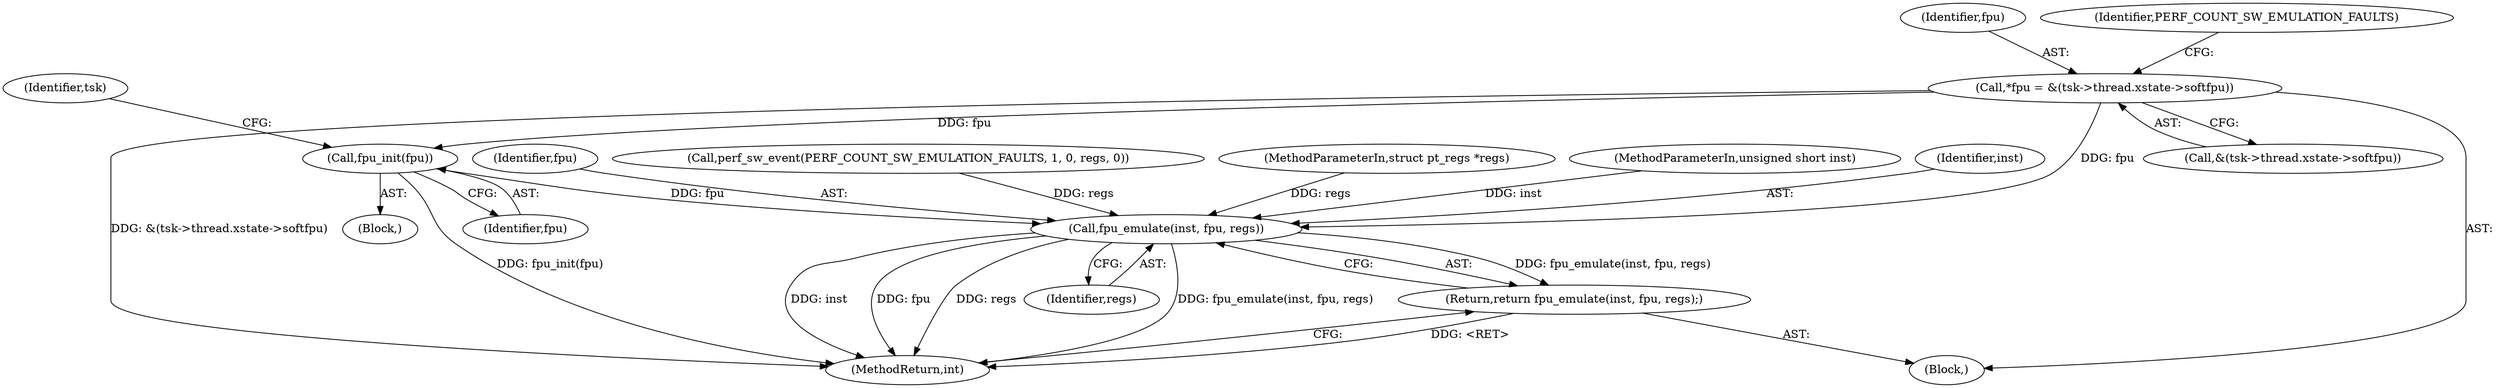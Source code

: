 digraph "0_linux_a8b0ca17b80e92faab46ee7179ba9e99ccb61233_28@pointer" {
"1000110" [label="(Call,*fpu = &(tsk->thread.xstate->softfpu))"];
"1000135" [label="(Call,fpu_init(fpu))"];
"1000144" [label="(Call,fpu_emulate(inst, fpu, regs))"];
"1000143" [label="(Return,return fpu_emulate(inst, fpu, regs);)"];
"1000147" [label="(Identifier,regs)"];
"1000136" [label="(Identifier,fpu)"];
"1000120" [label="(Call,perf_sw_event(PERF_COUNT_SW_EMULATION_FAULTS, 1, 0, regs, 0))"];
"1000110" [label="(Call,*fpu = &(tsk->thread.xstate->softfpu))"];
"1000144" [label="(Call,fpu_emulate(inst, fpu, regs))"];
"1000134" [label="(Block,)"];
"1000112" [label="(Call,&(tsk->thread.xstate->softfpu))"];
"1000148" [label="(MethodReturn,int)"];
"1000111" [label="(Identifier,fpu)"];
"1000103" [label="(MethodParameterIn,struct pt_regs *regs)"];
"1000143" [label="(Return,return fpu_emulate(inst, fpu, regs);)"];
"1000102" [label="(MethodParameterIn,unsigned short inst)"];
"1000140" [label="(Identifier,tsk)"];
"1000145" [label="(Identifier,inst)"];
"1000104" [label="(Block,)"];
"1000146" [label="(Identifier,fpu)"];
"1000135" [label="(Call,fpu_init(fpu))"];
"1000121" [label="(Identifier,PERF_COUNT_SW_EMULATION_FAULTS)"];
"1000110" -> "1000104"  [label="AST: "];
"1000110" -> "1000112"  [label="CFG: "];
"1000111" -> "1000110"  [label="AST: "];
"1000112" -> "1000110"  [label="AST: "];
"1000121" -> "1000110"  [label="CFG: "];
"1000110" -> "1000148"  [label="DDG: &(tsk->thread.xstate->softfpu)"];
"1000110" -> "1000135"  [label="DDG: fpu"];
"1000110" -> "1000144"  [label="DDG: fpu"];
"1000135" -> "1000134"  [label="AST: "];
"1000135" -> "1000136"  [label="CFG: "];
"1000136" -> "1000135"  [label="AST: "];
"1000140" -> "1000135"  [label="CFG: "];
"1000135" -> "1000148"  [label="DDG: fpu_init(fpu)"];
"1000135" -> "1000144"  [label="DDG: fpu"];
"1000144" -> "1000143"  [label="AST: "];
"1000144" -> "1000147"  [label="CFG: "];
"1000145" -> "1000144"  [label="AST: "];
"1000146" -> "1000144"  [label="AST: "];
"1000147" -> "1000144"  [label="AST: "];
"1000143" -> "1000144"  [label="CFG: "];
"1000144" -> "1000148"  [label="DDG: inst"];
"1000144" -> "1000148"  [label="DDG: fpu"];
"1000144" -> "1000148"  [label="DDG: regs"];
"1000144" -> "1000148"  [label="DDG: fpu_emulate(inst, fpu, regs)"];
"1000144" -> "1000143"  [label="DDG: fpu_emulate(inst, fpu, regs)"];
"1000102" -> "1000144"  [label="DDG: inst"];
"1000120" -> "1000144"  [label="DDG: regs"];
"1000103" -> "1000144"  [label="DDG: regs"];
"1000143" -> "1000104"  [label="AST: "];
"1000148" -> "1000143"  [label="CFG: "];
"1000143" -> "1000148"  [label="DDG: <RET>"];
}
